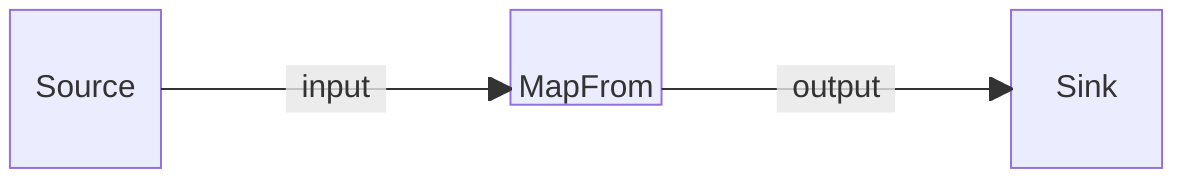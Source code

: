block-beta
    columns 7
    Source space:2 MapFrom space:2 Sink
    Source-- "input" -->MapFrom
    MapFrom-- "output" -->Sink

    classDef block height:48px,padding:8px;
    classDef hidden visibility:none;
    class MapFrom block
    class Source hidden
    class Sink hidden